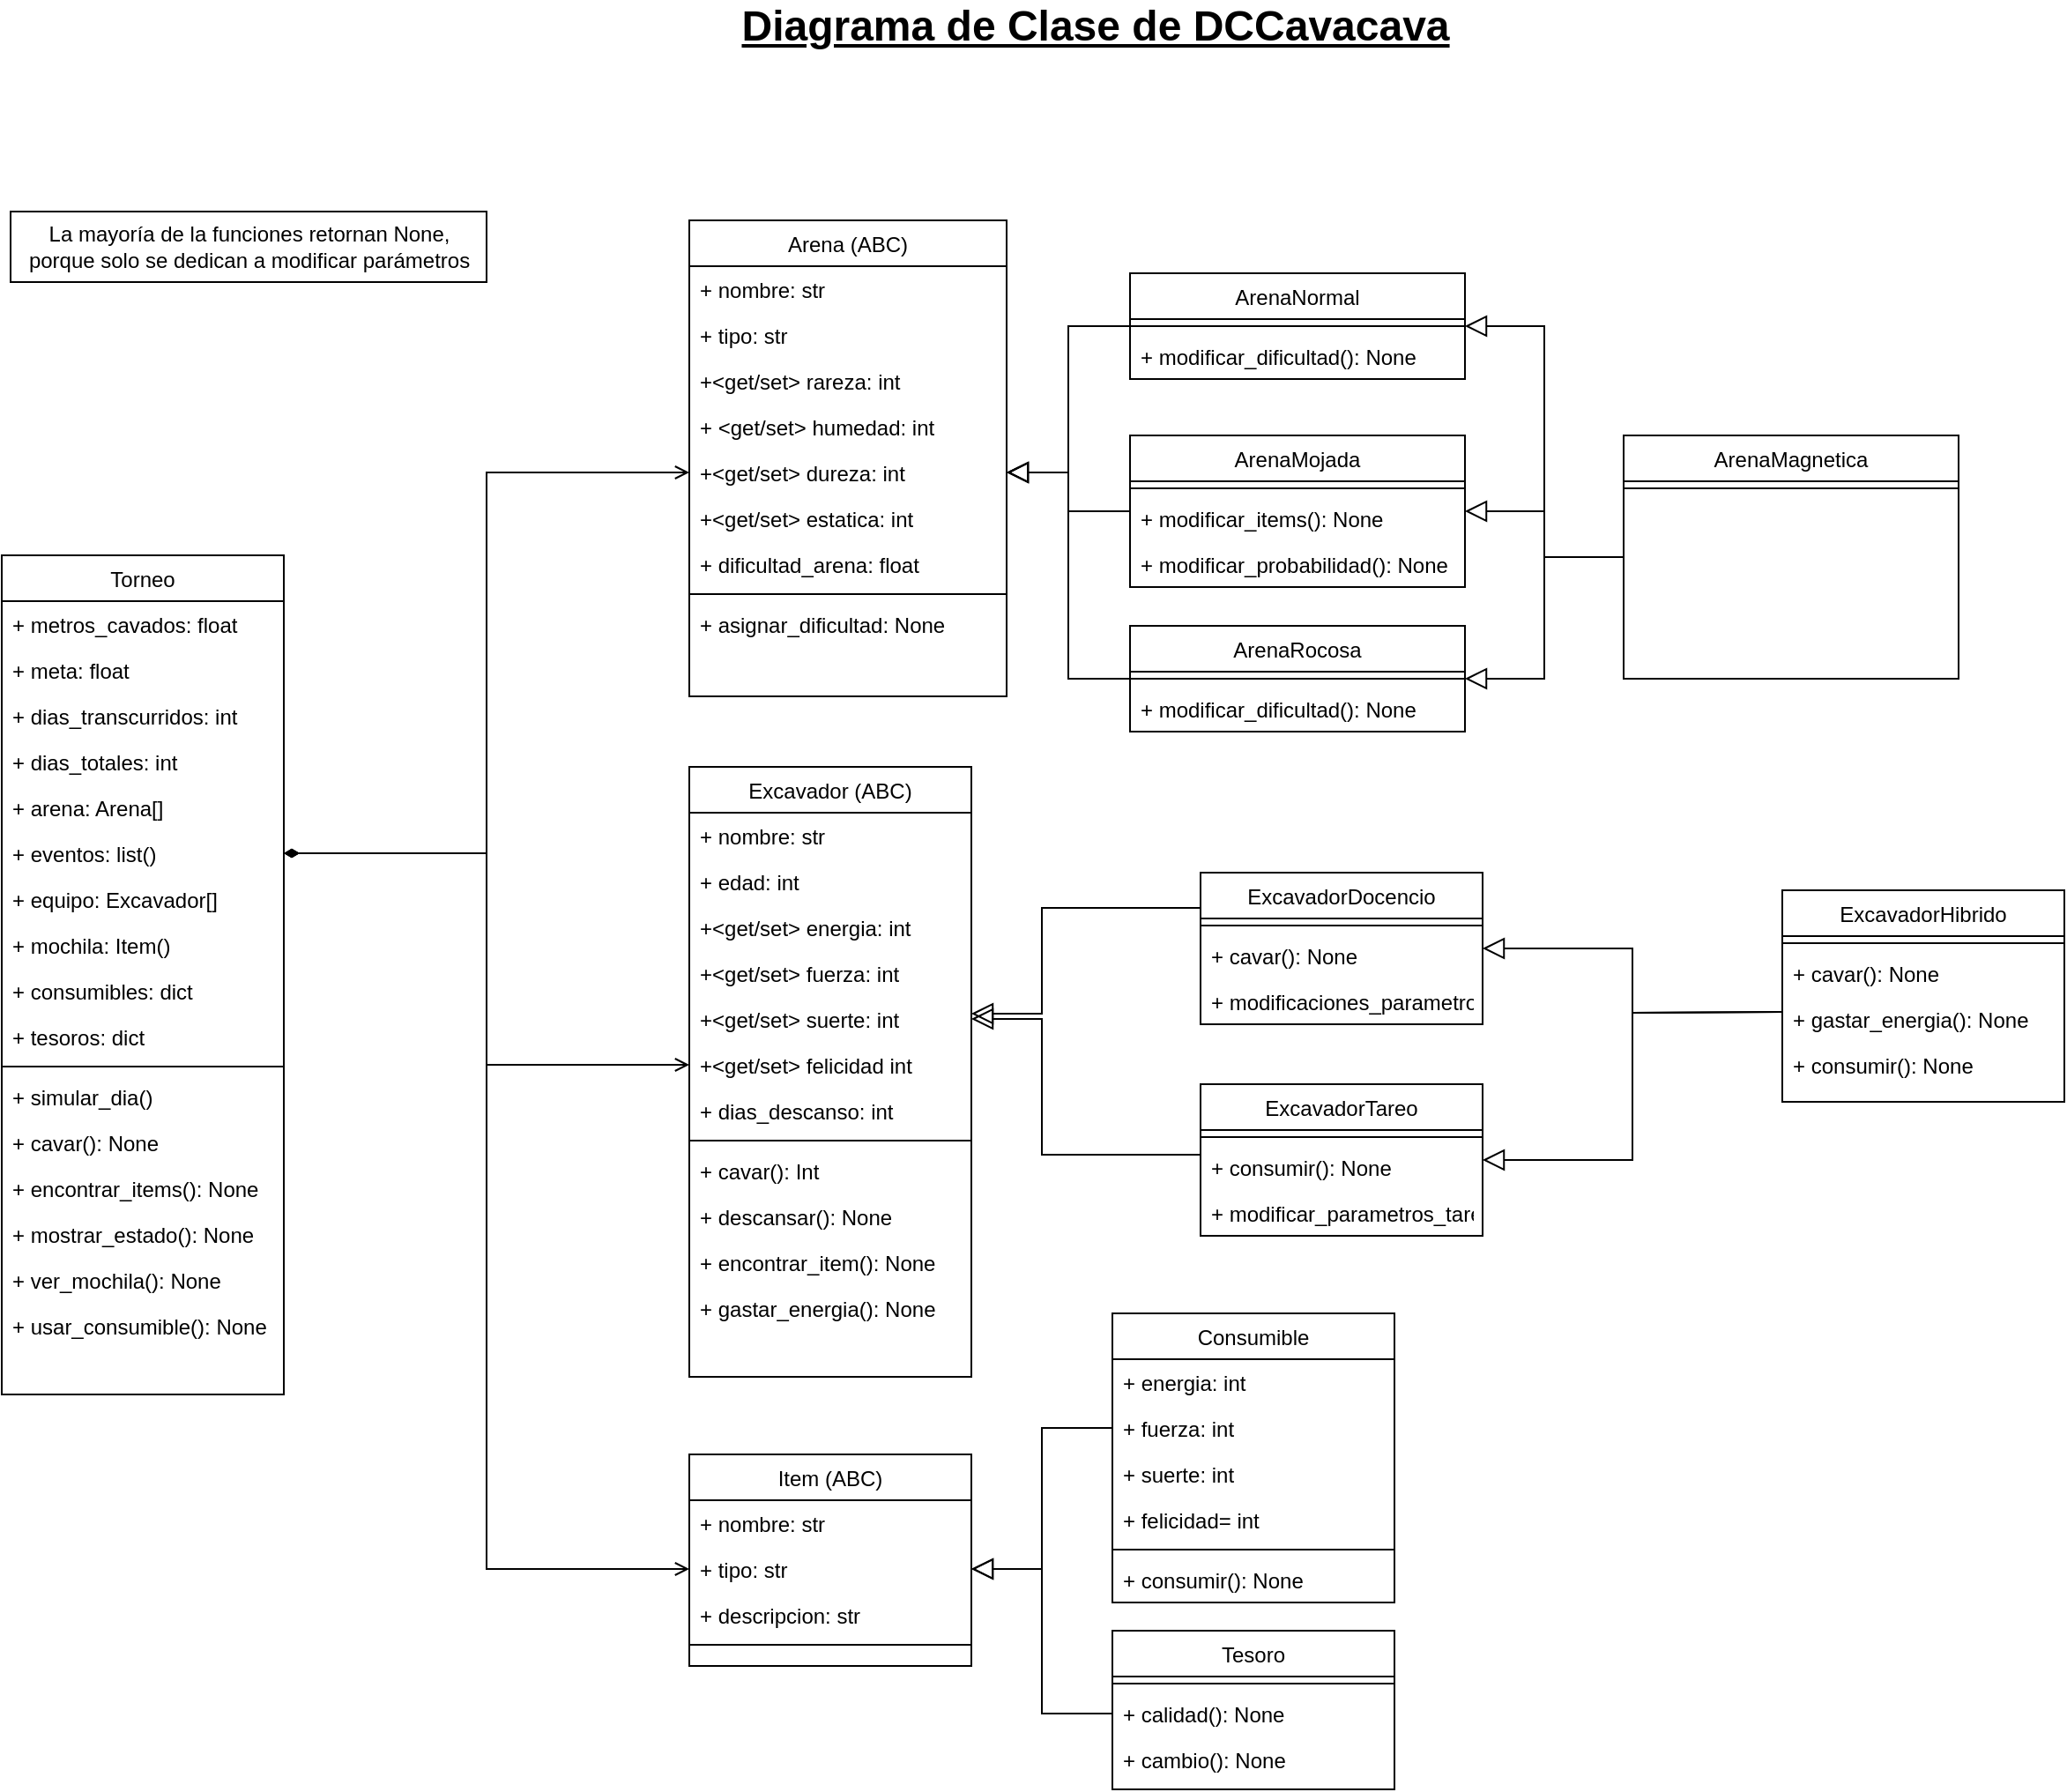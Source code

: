 <mxfile version="21.1.8" type="github">
  <diagram id="C5RBs43oDa-KdzZeNtuy" name="Page-1">
    <mxGraphModel dx="1741" dy="765" grid="1" gridSize="10" guides="1" tooltips="1" connect="1" arrows="1" fold="1" page="1" pageScale="1" pageWidth="827" pageHeight="1169" math="0" shadow="0">
      <root>
        <mxCell id="WIyWlLk6GJQsqaUBKTNV-0" />
        <mxCell id="WIyWlLk6GJQsqaUBKTNV-1" parent="WIyWlLk6GJQsqaUBKTNV-0" />
        <mxCell id="sDe--SAebliSOF6wRSju-8" value="Torneo" style="swimlane;fontStyle=0;align=center;verticalAlign=top;childLayout=stackLayout;horizontal=1;startSize=26;horizontalStack=0;resizeParent=1;resizeLast=0;collapsible=1;marginBottom=0;rounded=0;shadow=0;strokeWidth=1;" parent="WIyWlLk6GJQsqaUBKTNV-1" vertex="1">
          <mxGeometry x="530" y="440" width="160" height="476" as="geometry">
            <mxRectangle x="550" y="140" width="160" height="26" as="alternateBounds" />
          </mxGeometry>
        </mxCell>
        <mxCell id="sDe--SAebliSOF6wRSju-9" value="+ metros_cavados: float" style="text;align=left;verticalAlign=top;spacingLeft=4;spacingRight=4;overflow=hidden;rotatable=0;points=[[0,0.5],[1,0.5]];portConstraint=eastwest;" parent="sDe--SAebliSOF6wRSju-8" vertex="1">
          <mxGeometry y="26" width="160" height="26" as="geometry" />
        </mxCell>
        <mxCell id="sDe--SAebliSOF6wRSju-10" value="+ meta: float" style="text;align=left;verticalAlign=top;spacingLeft=4;spacingRight=4;overflow=hidden;rotatable=0;points=[[0,0.5],[1,0.5]];portConstraint=eastwest;rounded=0;shadow=0;html=0;" parent="sDe--SAebliSOF6wRSju-8" vertex="1">
          <mxGeometry y="52" width="160" height="26" as="geometry" />
        </mxCell>
        <mxCell id="sDe--SAebliSOF6wRSju-11" value="+ dias_transcurridos: int" style="text;align=left;verticalAlign=top;spacingLeft=4;spacingRight=4;overflow=hidden;rotatable=0;points=[[0,0.5],[1,0.5]];portConstraint=eastwest;rounded=0;shadow=0;html=0;" parent="sDe--SAebliSOF6wRSju-8" vertex="1">
          <mxGeometry y="78" width="160" height="26" as="geometry" />
        </mxCell>
        <mxCell id="sDe--SAebliSOF6wRSju-12" value="+ dias_totales: int" style="text;align=left;verticalAlign=top;spacingLeft=4;spacingRight=4;overflow=hidden;rotatable=0;points=[[0,0.5],[1,0.5]];portConstraint=eastwest;rounded=0;shadow=0;html=0;" parent="sDe--SAebliSOF6wRSju-8" vertex="1">
          <mxGeometry y="104" width="160" height="26" as="geometry" />
        </mxCell>
        <mxCell id="sDe--SAebliSOF6wRSju-50" value="+ arena: Arena[]" style="text;align=left;verticalAlign=top;spacingLeft=4;spacingRight=4;overflow=hidden;rotatable=0;points=[[0,0.5],[1,0.5]];portConstraint=eastwest;rounded=0;shadow=0;html=0;" parent="sDe--SAebliSOF6wRSju-8" vertex="1">
          <mxGeometry y="130" width="160" height="26" as="geometry" />
        </mxCell>
        <mxCell id="sDe--SAebliSOF6wRSju-51" value="+ eventos: list()" style="text;align=left;verticalAlign=top;spacingLeft=4;spacingRight=4;overflow=hidden;rotatable=0;points=[[0,0.5],[1,0.5]];portConstraint=eastwest;rounded=0;shadow=0;html=0;" parent="sDe--SAebliSOF6wRSju-8" vertex="1">
          <mxGeometry y="156" width="160" height="26" as="geometry" />
        </mxCell>
        <mxCell id="sDe--SAebliSOF6wRSju-52" value="+ equipo: Excavador[]" style="text;align=left;verticalAlign=top;spacingLeft=4;spacingRight=4;overflow=hidden;rotatable=0;points=[[0,0.5],[1,0.5]];portConstraint=eastwest;rounded=0;shadow=0;html=0;" parent="sDe--SAebliSOF6wRSju-8" vertex="1">
          <mxGeometry y="182" width="160" height="26" as="geometry" />
        </mxCell>
        <mxCell id="sDe--SAebliSOF6wRSju-13" value="+ mochila: Item()" style="text;align=left;verticalAlign=top;spacingLeft=4;spacingRight=4;overflow=hidden;rotatable=0;points=[[0,0.5],[1,0.5]];portConstraint=eastwest;rounded=0;shadow=0;html=0;" parent="sDe--SAebliSOF6wRSju-8" vertex="1">
          <mxGeometry y="208" width="160" height="26" as="geometry" />
        </mxCell>
        <mxCell id="5g2m6tJ_XAzK6HFue45A-0" value="+ consumibles: dict" style="text;align=left;verticalAlign=top;spacingLeft=4;spacingRight=4;overflow=hidden;rotatable=0;points=[[0,0.5],[1,0.5]];portConstraint=eastwest;rounded=0;shadow=0;html=0;" vertex="1" parent="sDe--SAebliSOF6wRSju-8">
          <mxGeometry y="234" width="160" height="26" as="geometry" />
        </mxCell>
        <mxCell id="5g2m6tJ_XAzK6HFue45A-1" value="+ tesoros: dict" style="text;align=left;verticalAlign=top;spacingLeft=4;spacingRight=4;overflow=hidden;rotatable=0;points=[[0,0.5],[1,0.5]];portConstraint=eastwest;rounded=0;shadow=0;html=0;" vertex="1" parent="sDe--SAebliSOF6wRSju-8">
          <mxGeometry y="260" width="160" height="26" as="geometry" />
        </mxCell>
        <mxCell id="sDe--SAebliSOF6wRSju-14" value="" style="line;html=1;strokeWidth=1;align=left;verticalAlign=middle;spacingTop=-1;spacingLeft=3;spacingRight=3;rotatable=0;labelPosition=right;points=[];portConstraint=eastwest;" parent="sDe--SAebliSOF6wRSju-8" vertex="1">
          <mxGeometry y="286" width="160" height="8" as="geometry" />
        </mxCell>
        <mxCell id="sDe--SAebliSOF6wRSju-15" value="+ simular_dia()" style="text;align=left;verticalAlign=top;spacingLeft=4;spacingRight=4;overflow=hidden;rotatable=0;points=[[0,0.5],[1,0.5]];portConstraint=eastwest;" parent="sDe--SAebliSOF6wRSju-8" vertex="1">
          <mxGeometry y="294" width="160" height="26" as="geometry" />
        </mxCell>
        <mxCell id="5g2m6tJ_XAzK6HFue45A-2" value="+ cavar(): None" style="text;align=left;verticalAlign=top;spacingLeft=4;spacingRight=4;overflow=hidden;rotatable=0;points=[[0,0.5],[1,0.5]];portConstraint=eastwest;rounded=0;shadow=0;html=0;" vertex="1" parent="sDe--SAebliSOF6wRSju-8">
          <mxGeometry y="320" width="160" height="26" as="geometry" />
        </mxCell>
        <mxCell id="sDe--SAebliSOF6wRSju-16" value="+ encontrar_items(): None" style="text;align=left;verticalAlign=top;spacingLeft=4;spacingRight=4;overflow=hidden;rotatable=0;points=[[0,0.5],[1,0.5]];portConstraint=eastwest;" parent="sDe--SAebliSOF6wRSju-8" vertex="1">
          <mxGeometry y="346" width="160" height="26" as="geometry" />
        </mxCell>
        <mxCell id="sDe--SAebliSOF6wRSju-53" value="+ mostrar_estado(): None" style="text;align=left;verticalAlign=top;spacingLeft=4;spacingRight=4;overflow=hidden;rotatable=0;points=[[0,0.5],[1,0.5]];portConstraint=eastwest;" parent="sDe--SAebliSOF6wRSju-8" vertex="1">
          <mxGeometry y="372" width="160" height="26" as="geometry" />
        </mxCell>
        <mxCell id="sDe--SAebliSOF6wRSju-56" value="+ ver_mochila(): None" style="text;align=left;verticalAlign=top;spacingLeft=4;spacingRight=4;overflow=hidden;rotatable=0;points=[[0,0.5],[1,0.5]];portConstraint=eastwest;" parent="sDe--SAebliSOF6wRSju-8" vertex="1">
          <mxGeometry y="398" width="160" height="26" as="geometry" />
        </mxCell>
        <mxCell id="sDe--SAebliSOF6wRSju-58" value="+ usar_consumible(): None" style="text;align=left;verticalAlign=top;spacingLeft=4;spacingRight=4;overflow=hidden;rotatable=0;points=[[0,0.5],[1,0.5]];portConstraint=eastwest;" parent="sDe--SAebliSOF6wRSju-8" vertex="1">
          <mxGeometry y="424" width="160" height="26" as="geometry" />
        </mxCell>
        <mxCell id="sDe--SAebliSOF6wRSju-18" value="Arena (ABC)" style="swimlane;fontStyle=0;align=center;verticalAlign=top;childLayout=stackLayout;horizontal=1;startSize=26;horizontalStack=0;resizeParent=1;resizeLast=0;collapsible=1;marginBottom=0;rounded=0;shadow=0;strokeWidth=1;" parent="WIyWlLk6GJQsqaUBKTNV-1" vertex="1">
          <mxGeometry x="920" y="250" width="180" height="270" as="geometry">
            <mxRectangle x="550" y="140" width="160" height="26" as="alternateBounds" />
          </mxGeometry>
        </mxCell>
        <mxCell id="sDe--SAebliSOF6wRSju-19" value="+ nombre: str" style="text;align=left;verticalAlign=top;spacingLeft=4;spacingRight=4;overflow=hidden;rotatable=0;points=[[0,0.5],[1,0.5]];portConstraint=eastwest;" parent="sDe--SAebliSOF6wRSju-18" vertex="1">
          <mxGeometry y="26" width="180" height="26" as="geometry" />
        </mxCell>
        <mxCell id="sDe--SAebliSOF6wRSju-20" value="+ tipo: str" style="text;align=left;verticalAlign=top;spacingLeft=4;spacingRight=4;overflow=hidden;rotatable=0;points=[[0,0.5],[1,0.5]];portConstraint=eastwest;rounded=0;shadow=0;html=0;" parent="sDe--SAebliSOF6wRSju-18" vertex="1">
          <mxGeometry y="52" width="180" height="26" as="geometry" />
        </mxCell>
        <mxCell id="sDe--SAebliSOF6wRSju-21" value="+&lt;get/set&gt; rareza: int" style="text;align=left;verticalAlign=top;spacingLeft=4;spacingRight=4;overflow=hidden;rotatable=0;points=[[0,0.5],[1,0.5]];portConstraint=eastwest;rounded=0;shadow=0;html=0;" parent="sDe--SAebliSOF6wRSju-18" vertex="1">
          <mxGeometry y="78" width="180" height="26" as="geometry" />
        </mxCell>
        <mxCell id="sDe--SAebliSOF6wRSju-22" value="+ &lt;get/set&gt; humedad: int    " style="text;align=left;verticalAlign=top;spacingLeft=4;spacingRight=4;overflow=hidden;rotatable=0;points=[[0,0.5],[1,0.5]];portConstraint=eastwest;rounded=0;shadow=0;html=0;" parent="sDe--SAebliSOF6wRSju-18" vertex="1">
          <mxGeometry y="104" width="180" height="26" as="geometry" />
        </mxCell>
        <mxCell id="sDe--SAebliSOF6wRSju-59" value="+&lt;get/set&gt; dureza: int" style="text;align=left;verticalAlign=top;spacingLeft=4;spacingRight=4;overflow=hidden;rotatable=0;points=[[0,0.5],[1,0.5]];portConstraint=eastwest;rounded=0;shadow=0;html=0;" parent="sDe--SAebliSOF6wRSju-18" vertex="1">
          <mxGeometry y="130" width="180" height="26" as="geometry" />
        </mxCell>
        <mxCell id="sDe--SAebliSOF6wRSju-63" value="+&lt;get/set&gt; estatica: int" style="text;align=left;verticalAlign=top;spacingLeft=4;spacingRight=4;overflow=hidden;rotatable=0;points=[[0,0.5],[1,0.5]];portConstraint=eastwest;rounded=0;shadow=0;html=0;" parent="sDe--SAebliSOF6wRSju-18" vertex="1">
          <mxGeometry y="156" width="180" height="26" as="geometry" />
        </mxCell>
        <mxCell id="sDe--SAebliSOF6wRSju-62" value="+ dificultad_arena: float" style="text;align=left;verticalAlign=top;spacingLeft=4;spacingRight=4;overflow=hidden;rotatable=0;points=[[0,0.5],[1,0.5]];portConstraint=eastwest;rounded=0;shadow=0;html=0;" parent="sDe--SAebliSOF6wRSju-18" vertex="1">
          <mxGeometry y="182" width="180" height="26" as="geometry" />
        </mxCell>
        <mxCell id="sDe--SAebliSOF6wRSju-24" value="" style="line;html=1;strokeWidth=1;align=left;verticalAlign=middle;spacingTop=-1;spacingLeft=3;spacingRight=3;rotatable=0;labelPosition=right;points=[];portConstraint=eastwest;" parent="sDe--SAebliSOF6wRSju-18" vertex="1">
          <mxGeometry y="208" width="180" height="8" as="geometry" />
        </mxCell>
        <mxCell id="5g2m6tJ_XAzK6HFue45A-3" value="+ asignar_dificultad: None" style="text;align=left;verticalAlign=top;spacingLeft=4;spacingRight=4;overflow=hidden;rotatable=0;points=[[0,0.5],[1,0.5]];portConstraint=eastwest;rounded=0;shadow=0;html=0;" vertex="1" parent="sDe--SAebliSOF6wRSju-18">
          <mxGeometry y="216" width="180" height="26" as="geometry" />
        </mxCell>
        <mxCell id="sDe--SAebliSOF6wRSju-38" value="Item (ABC)" style="swimlane;fontStyle=0;align=center;verticalAlign=top;childLayout=stackLayout;horizontal=1;startSize=26;horizontalStack=0;resizeParent=1;resizeLast=0;collapsible=1;marginBottom=0;rounded=0;shadow=0;strokeWidth=1;" parent="WIyWlLk6GJQsqaUBKTNV-1" vertex="1">
          <mxGeometry x="920" y="950" width="160" height="120" as="geometry">
            <mxRectangle x="550" y="140" width="160" height="26" as="alternateBounds" />
          </mxGeometry>
        </mxCell>
        <mxCell id="sDe--SAebliSOF6wRSju-39" value="+ nombre: str" style="text;align=left;verticalAlign=top;spacingLeft=4;spacingRight=4;overflow=hidden;rotatable=0;points=[[0,0.5],[1,0.5]];portConstraint=eastwest;" parent="sDe--SAebliSOF6wRSju-38" vertex="1">
          <mxGeometry y="26" width="160" height="26" as="geometry" />
        </mxCell>
        <mxCell id="sDe--SAebliSOF6wRSju-40" value="+ tipo: str" style="text;align=left;verticalAlign=top;spacingLeft=4;spacingRight=4;overflow=hidden;rotatable=0;points=[[0,0.5],[1,0.5]];portConstraint=eastwest;rounded=0;shadow=0;html=0;" parent="sDe--SAebliSOF6wRSju-38" vertex="1">
          <mxGeometry y="52" width="160" height="26" as="geometry" />
        </mxCell>
        <mxCell id="sDe--SAebliSOF6wRSju-41" value="+ descripcion: str" style="text;align=left;verticalAlign=top;spacingLeft=4;spacingRight=4;overflow=hidden;rotatable=0;points=[[0,0.5],[1,0.5]];portConstraint=eastwest;rounded=0;shadow=0;html=0;" parent="sDe--SAebliSOF6wRSju-38" vertex="1">
          <mxGeometry y="78" width="160" height="26" as="geometry" />
        </mxCell>
        <mxCell id="sDe--SAebliSOF6wRSju-44" value="" style="line;html=1;strokeWidth=1;align=left;verticalAlign=middle;spacingTop=-1;spacingLeft=3;spacingRight=3;rotatable=0;labelPosition=right;points=[];portConstraint=eastwest;" parent="sDe--SAebliSOF6wRSju-38" vertex="1">
          <mxGeometry y="104" width="160" height="8" as="geometry" />
        </mxCell>
        <mxCell id="sDe--SAebliSOF6wRSju-273" style="edgeStyle=orthogonalEdgeStyle;rounded=0;orthogonalLoop=1;jettySize=auto;html=1;exitX=0;exitY=0.5;exitDx=0;exitDy=0;startArrow=none;startFill=0;endArrow=block;endFill=0;endSize=10;entryX=1;entryY=0.5;entryDx=0;entryDy=0;" parent="WIyWlLk6GJQsqaUBKTNV-1" source="sDe--SAebliSOF6wRSju-119" target="sDe--SAebliSOF6wRSju-59" edge="1">
          <mxGeometry relative="1" as="geometry">
            <mxPoint x="1110" y="240" as="targetPoint" />
          </mxGeometry>
        </mxCell>
        <mxCell id="sDe--SAebliSOF6wRSju-119" value="ArenaNormal" style="swimlane;fontStyle=0;align=center;verticalAlign=top;childLayout=stackLayout;horizontal=1;startSize=26;horizontalStack=0;resizeParent=1;resizeLast=0;collapsible=1;marginBottom=0;rounded=0;shadow=0;strokeWidth=1;" parent="WIyWlLk6GJQsqaUBKTNV-1" vertex="1">
          <mxGeometry x="1170" y="280" width="190" height="60" as="geometry">
            <mxRectangle x="550" y="140" width="160" height="26" as="alternateBounds" />
          </mxGeometry>
        </mxCell>
        <mxCell id="sDe--SAebliSOF6wRSju-130" value="" style="line;html=1;strokeWidth=1;align=left;verticalAlign=middle;spacingTop=-1;spacingLeft=3;spacingRight=3;rotatable=0;labelPosition=right;points=[];portConstraint=eastwest;" parent="sDe--SAebliSOF6wRSju-119" vertex="1">
          <mxGeometry y="26" width="190" height="8" as="geometry" />
        </mxCell>
        <mxCell id="sDe--SAebliSOF6wRSju-279" value="+ modificar_dificultad(): None" style="text;align=left;verticalAlign=top;spacingLeft=4;spacingRight=4;overflow=hidden;rotatable=0;points=[[0,0.5],[1,0.5]];portConstraint=eastwest;" parent="sDe--SAebliSOF6wRSju-119" vertex="1">
          <mxGeometry y="34" width="190" height="26" as="geometry" />
        </mxCell>
        <mxCell id="sDe--SAebliSOF6wRSju-272" style="edgeStyle=orthogonalEdgeStyle;rounded=0;orthogonalLoop=1;jettySize=auto;html=1;exitX=0;exitY=0.5;exitDx=0;exitDy=0;startArrow=none;startFill=0;endArrow=block;endFill=0;endSize=10;entryX=1;entryY=0.5;entryDx=0;entryDy=0;" parent="WIyWlLk6GJQsqaUBKTNV-1" source="sDe--SAebliSOF6wRSju-105" target="sDe--SAebliSOF6wRSju-59" edge="1">
          <mxGeometry relative="1" as="geometry">
            <mxPoint x="1110" y="401" as="targetPoint" />
          </mxGeometry>
        </mxCell>
        <mxCell id="sDe--SAebliSOF6wRSju-105" value="ArenaMojada" style="swimlane;fontStyle=0;align=center;verticalAlign=top;childLayout=stackLayout;horizontal=1;startSize=26;horizontalStack=0;resizeParent=1;resizeLast=0;collapsible=1;marginBottom=0;rounded=0;shadow=0;strokeWidth=1;" parent="WIyWlLk6GJQsqaUBKTNV-1" vertex="1">
          <mxGeometry x="1170" y="372" width="190" height="86" as="geometry">
            <mxRectangle x="550" y="140" width="160" height="26" as="alternateBounds" />
          </mxGeometry>
        </mxCell>
        <mxCell id="sDe--SAebliSOF6wRSju-116" value="" style="line;html=1;strokeWidth=1;align=left;verticalAlign=middle;spacingTop=-1;spacingLeft=3;spacingRight=3;rotatable=0;labelPosition=right;points=[];portConstraint=eastwest;" parent="sDe--SAebliSOF6wRSju-105" vertex="1">
          <mxGeometry y="26" width="190" height="8" as="geometry" />
        </mxCell>
        <mxCell id="sDe--SAebliSOF6wRSju-281" value="+ modificar_items(): None" style="text;align=left;verticalAlign=top;spacingLeft=4;spacingRight=4;overflow=hidden;rotatable=0;points=[[0,0.5],[1,0.5]];portConstraint=eastwest;" parent="sDe--SAebliSOF6wRSju-105" vertex="1">
          <mxGeometry y="34" width="190" height="26" as="geometry" />
        </mxCell>
        <mxCell id="sDe--SAebliSOF6wRSju-280" value="+ modificar_probabilidad(): None" style="text;align=left;verticalAlign=top;spacingLeft=4;spacingRight=4;overflow=hidden;rotatable=0;points=[[0,0.5],[1,0.5]];portConstraint=eastwest;" parent="sDe--SAebliSOF6wRSju-105" vertex="1">
          <mxGeometry y="60" width="190" height="26" as="geometry" />
        </mxCell>
        <mxCell id="sDe--SAebliSOF6wRSju-148" value="Excavador (ABC)" style="swimlane;fontStyle=0;align=center;verticalAlign=top;childLayout=stackLayout;horizontal=1;startSize=26;horizontalStack=0;resizeParent=1;resizeLast=0;collapsible=1;marginBottom=0;rounded=0;shadow=0;strokeWidth=1;" parent="WIyWlLk6GJQsqaUBKTNV-1" vertex="1">
          <mxGeometry x="920" y="560" width="160" height="346" as="geometry">
            <mxRectangle x="550" y="140" width="160" height="26" as="alternateBounds" />
          </mxGeometry>
        </mxCell>
        <mxCell id="sDe--SAebliSOF6wRSju-149" value="+ nombre: str" style="text;align=left;verticalAlign=top;spacingLeft=4;spacingRight=4;overflow=hidden;rotatable=0;points=[[0,0.5],[1,0.5]];portConstraint=eastwest;" parent="sDe--SAebliSOF6wRSju-148" vertex="1">
          <mxGeometry y="26" width="160" height="26" as="geometry" />
        </mxCell>
        <mxCell id="sDe--SAebliSOF6wRSju-150" value="+ edad: int" style="text;align=left;verticalAlign=top;spacingLeft=4;spacingRight=4;overflow=hidden;rotatable=0;points=[[0,0.5],[1,0.5]];portConstraint=eastwest;rounded=0;shadow=0;html=0;" parent="sDe--SAebliSOF6wRSju-148" vertex="1">
          <mxGeometry y="52" width="160" height="26" as="geometry" />
        </mxCell>
        <mxCell id="sDe--SAebliSOF6wRSju-151" value="+&lt;get/set&gt; energia: int" style="text;align=left;verticalAlign=top;spacingLeft=4;spacingRight=4;overflow=hidden;rotatable=0;points=[[0,0.5],[1,0.5]];portConstraint=eastwest;rounded=0;shadow=0;html=0;" parent="sDe--SAebliSOF6wRSju-148" vertex="1">
          <mxGeometry y="78" width="160" height="26" as="geometry" />
        </mxCell>
        <mxCell id="sDe--SAebliSOF6wRSju-152" value="+&lt;get/set&gt; fuerza: int" style="text;align=left;verticalAlign=top;spacingLeft=4;spacingRight=4;overflow=hidden;rotatable=0;points=[[0,0.5],[1,0.5]];portConstraint=eastwest;rounded=0;shadow=0;html=0;" parent="sDe--SAebliSOF6wRSju-148" vertex="1">
          <mxGeometry y="104" width="160" height="26" as="geometry" />
        </mxCell>
        <mxCell id="sDe--SAebliSOF6wRSju-153" value="+&lt;get/set&gt; suerte: int" style="text;align=left;verticalAlign=top;spacingLeft=4;spacingRight=4;overflow=hidden;rotatable=0;points=[[0,0.5],[1,0.5]];portConstraint=eastwest;rounded=0;shadow=0;html=0;" parent="sDe--SAebliSOF6wRSju-148" vertex="1">
          <mxGeometry y="130" width="160" height="26" as="geometry" />
        </mxCell>
        <mxCell id="sDe--SAebliSOF6wRSju-157" value="+&lt;get/set&gt; felicidad int" style="text;align=left;verticalAlign=top;spacingLeft=4;spacingRight=4;overflow=hidden;rotatable=0;points=[[0,0.5],[1,0.5]];portConstraint=eastwest;rounded=0;shadow=0;html=0;" parent="sDe--SAebliSOF6wRSju-148" vertex="1">
          <mxGeometry y="156" width="160" height="26" as="geometry" />
        </mxCell>
        <mxCell id="5g2m6tJ_XAzK6HFue45A-4" value="+ dias_descanso: int" style="text;align=left;verticalAlign=top;spacingLeft=4;spacingRight=4;overflow=hidden;rotatable=0;points=[[0,0.5],[1,0.5]];portConstraint=eastwest;rounded=0;shadow=0;html=0;" vertex="1" parent="sDe--SAebliSOF6wRSju-148">
          <mxGeometry y="182" width="160" height="26" as="geometry" />
        </mxCell>
        <mxCell id="sDe--SAebliSOF6wRSju-154" value="" style="line;html=1;strokeWidth=1;align=left;verticalAlign=middle;spacingTop=-1;spacingLeft=3;spacingRight=3;rotatable=0;labelPosition=right;points=[];portConstraint=eastwest;" parent="sDe--SAebliSOF6wRSju-148" vertex="1">
          <mxGeometry y="208" width="160" height="8" as="geometry" />
        </mxCell>
        <mxCell id="sDe--SAebliSOF6wRSju-155" value="+ cavar(): Int" style="text;align=left;verticalAlign=top;spacingLeft=4;spacingRight=4;overflow=hidden;rotatable=0;points=[[0,0.5],[1,0.5]];portConstraint=eastwest;" parent="sDe--SAebliSOF6wRSju-148" vertex="1">
          <mxGeometry y="216" width="160" height="26" as="geometry" />
        </mxCell>
        <mxCell id="sDe--SAebliSOF6wRSju-158" value="+ descansar(): None" style="text;align=left;verticalAlign=top;spacingLeft=4;spacingRight=4;overflow=hidden;rotatable=0;points=[[0,0.5],[1,0.5]];portConstraint=eastwest;" parent="sDe--SAebliSOF6wRSju-148" vertex="1">
          <mxGeometry y="242" width="160" height="26" as="geometry" />
        </mxCell>
        <mxCell id="sDe--SAebliSOF6wRSju-161" value="+ encontrar_item(): None" style="text;align=left;verticalAlign=top;spacingLeft=4;spacingRight=4;overflow=hidden;rotatable=0;points=[[0,0.5],[1,0.5]];portConstraint=eastwest;" parent="sDe--SAebliSOF6wRSju-148" vertex="1">
          <mxGeometry y="268" width="160" height="26" as="geometry" />
        </mxCell>
        <mxCell id="sDe--SAebliSOF6wRSju-160" value="+ gastar_energia(): None" style="text;align=left;verticalAlign=top;spacingLeft=4;spacingRight=4;overflow=hidden;rotatable=0;points=[[0,0.5],[1,0.5]];portConstraint=eastwest;" parent="sDe--SAebliSOF6wRSju-148" vertex="1">
          <mxGeometry y="294" width="160" height="26" as="geometry" />
        </mxCell>
        <mxCell id="sDe--SAebliSOF6wRSju-263" style="edgeStyle=orthogonalEdgeStyle;rounded=0;orthogonalLoop=1;jettySize=auto;html=1;exitX=0;exitY=0.5;exitDx=0;exitDy=0;startArrow=none;startFill=0;endArrow=block;endFill=0;endSize=10;" parent="WIyWlLk6GJQsqaUBKTNV-1" source="sDe--SAebliSOF6wRSju-163" edge="1">
          <mxGeometry relative="1" as="geometry">
            <mxPoint x="1080" y="700" as="targetPoint" />
            <Array as="points">
              <mxPoint x="1210" y="640" />
              <mxPoint x="1120" y="640" />
              <mxPoint x="1120" y="700" />
            </Array>
          </mxGeometry>
        </mxCell>
        <mxCell id="sDe--SAebliSOF6wRSju-163" value="ExcavadorDocencio" style="swimlane;fontStyle=0;align=center;verticalAlign=top;childLayout=stackLayout;horizontal=1;startSize=26;horizontalStack=0;resizeParent=1;resizeLast=0;collapsible=1;marginBottom=0;rounded=0;shadow=0;strokeWidth=1;" parent="WIyWlLk6GJQsqaUBKTNV-1" vertex="1">
          <mxGeometry x="1210" y="620" width="160" height="86" as="geometry">
            <mxRectangle x="550" y="140" width="160" height="26" as="alternateBounds" />
          </mxGeometry>
        </mxCell>
        <mxCell id="sDe--SAebliSOF6wRSju-170" value="" style="line;html=1;strokeWidth=1;align=left;verticalAlign=middle;spacingTop=-1;spacingLeft=3;spacingRight=3;rotatable=0;labelPosition=right;points=[];portConstraint=eastwest;" parent="sDe--SAebliSOF6wRSju-163" vertex="1">
          <mxGeometry y="26" width="160" height="8" as="geometry" />
        </mxCell>
        <mxCell id="sDe--SAebliSOF6wRSju-285" value="+ cavar(): None" style="text;align=left;verticalAlign=top;spacingLeft=4;spacingRight=4;overflow=hidden;rotatable=0;points=[[0,0.5],[1,0.5]];portConstraint=eastwest;" parent="sDe--SAebliSOF6wRSju-163" vertex="1">
          <mxGeometry y="34" width="160" height="26" as="geometry" />
        </mxCell>
        <mxCell id="sDe--SAebliSOF6wRSju-291" value="+ modificaciones_parametros_docencio: None" style="text;align=left;verticalAlign=top;spacingLeft=4;spacingRight=4;overflow=hidden;rotatable=0;points=[[0,0.5],[1,0.5]];portConstraint=eastwest;" parent="sDe--SAebliSOF6wRSju-163" vertex="1">
          <mxGeometry y="60" width="160" height="26" as="geometry" />
        </mxCell>
        <mxCell id="sDe--SAebliSOF6wRSju-269" style="edgeStyle=orthogonalEdgeStyle;rounded=0;orthogonalLoop=1;jettySize=auto;html=1;exitX=0;exitY=0.5;exitDx=0;exitDy=0;entryX=1;entryY=0.5;entryDx=0;entryDy=0;startArrow=none;startFill=0;endArrow=block;endFill=0;endSize=10;" parent="WIyWlLk6GJQsqaUBKTNV-1" source="sDe--SAebliSOF6wRSju-176" target="sDe--SAebliSOF6wRSju-153" edge="1">
          <mxGeometry relative="1" as="geometry">
            <Array as="points">
              <mxPoint x="1210" y="780" />
              <mxPoint x="1120" y="780" />
              <mxPoint x="1120" y="703" />
            </Array>
          </mxGeometry>
        </mxCell>
        <mxCell id="sDe--SAebliSOF6wRSju-176" value="ExcavadorTareo" style="swimlane;fontStyle=0;align=center;verticalAlign=top;childLayout=stackLayout;horizontal=1;startSize=26;horizontalStack=0;resizeParent=1;resizeLast=0;collapsible=1;marginBottom=0;rounded=0;shadow=0;strokeWidth=1;" parent="WIyWlLk6GJQsqaUBKTNV-1" vertex="1">
          <mxGeometry x="1210" y="740" width="160" height="86" as="geometry">
            <mxRectangle x="550" y="140" width="160" height="26" as="alternateBounds" />
          </mxGeometry>
        </mxCell>
        <mxCell id="sDe--SAebliSOF6wRSju-183" value="" style="line;html=1;strokeWidth=1;align=left;verticalAlign=middle;spacingTop=-1;spacingLeft=3;spacingRight=3;rotatable=0;labelPosition=right;points=[];portConstraint=eastwest;" parent="sDe--SAebliSOF6wRSju-176" vertex="1">
          <mxGeometry y="26" width="160" height="8" as="geometry" />
        </mxCell>
        <mxCell id="sDe--SAebliSOF6wRSju-293" value="+ consumir(): None" style="text;align=left;verticalAlign=top;spacingLeft=4;spacingRight=4;overflow=hidden;rotatable=0;points=[[0,0.5],[1,0.5]];portConstraint=eastwest;" parent="sDe--SAebliSOF6wRSju-176" vertex="1">
          <mxGeometry y="34" width="160" height="26" as="geometry" />
        </mxCell>
        <mxCell id="5g2m6tJ_XAzK6HFue45A-5" value="+ modificar_parametros_tareo: None" style="text;align=left;verticalAlign=top;spacingLeft=4;spacingRight=4;overflow=hidden;rotatable=0;points=[[0,0.5],[1,0.5]];portConstraint=eastwest;" vertex="1" parent="sDe--SAebliSOF6wRSju-176">
          <mxGeometry y="60" width="160" height="26" as="geometry" />
        </mxCell>
        <mxCell id="sDe--SAebliSOF6wRSju-189" value="ExcavadorHibrido" style="swimlane;fontStyle=0;align=center;verticalAlign=top;childLayout=stackLayout;horizontal=1;startSize=26;horizontalStack=0;resizeParent=1;resizeLast=0;collapsible=1;marginBottom=0;rounded=0;shadow=0;strokeWidth=1;" parent="WIyWlLk6GJQsqaUBKTNV-1" vertex="1">
          <mxGeometry x="1540" y="630" width="160" height="120" as="geometry">
            <mxRectangle x="550" y="140" width="160" height="26" as="alternateBounds" />
          </mxGeometry>
        </mxCell>
        <mxCell id="sDe--SAebliSOF6wRSju-196" value="" style="line;html=1;strokeWidth=1;align=left;verticalAlign=middle;spacingTop=-1;spacingLeft=3;spacingRight=3;rotatable=0;labelPosition=right;points=[];portConstraint=eastwest;" parent="sDe--SAebliSOF6wRSju-189" vertex="1">
          <mxGeometry y="26" width="160" height="8" as="geometry" />
        </mxCell>
        <mxCell id="sDe--SAebliSOF6wRSju-197" value="+ cavar(): None" style="text;align=left;verticalAlign=top;spacingLeft=4;spacingRight=4;overflow=hidden;rotatable=0;points=[[0,0.5],[1,0.5]];portConstraint=eastwest;" parent="sDe--SAebliSOF6wRSju-189" vertex="1">
          <mxGeometry y="34" width="160" height="26" as="geometry" />
        </mxCell>
        <mxCell id="sDe--SAebliSOF6wRSju-200" value="+ gastar_energia(): None" style="text;align=left;verticalAlign=top;spacingLeft=4;spacingRight=4;overflow=hidden;rotatable=0;points=[[0,0.5],[1,0.5]];portConstraint=eastwest;" parent="sDe--SAebliSOF6wRSju-189" vertex="1">
          <mxGeometry y="60" width="160" height="26" as="geometry" />
        </mxCell>
        <mxCell id="sDe--SAebliSOF6wRSju-201" value="+ consumir(): None" style="text;align=left;verticalAlign=top;spacingLeft=4;spacingRight=4;overflow=hidden;rotatable=0;points=[[0,0.5],[1,0.5]];portConstraint=eastwest;" parent="sDe--SAebliSOF6wRSju-189" vertex="1">
          <mxGeometry y="86" width="160" height="26" as="geometry" />
        </mxCell>
        <mxCell id="sDe--SAebliSOF6wRSju-215" value="Tesoro" style="swimlane;fontStyle=0;align=center;verticalAlign=top;childLayout=stackLayout;horizontal=1;startSize=26;horizontalStack=0;resizeParent=1;resizeLast=0;collapsible=1;marginBottom=0;rounded=0;shadow=0;strokeWidth=1;" parent="WIyWlLk6GJQsqaUBKTNV-1" vertex="1">
          <mxGeometry x="1160" y="1050" width="160" height="90" as="geometry">
            <mxRectangle x="550" y="140" width="160" height="26" as="alternateBounds" />
          </mxGeometry>
        </mxCell>
        <mxCell id="sDe--SAebliSOF6wRSju-219" value="" style="line;html=1;strokeWidth=1;align=left;verticalAlign=middle;spacingTop=-1;spacingLeft=3;spacingRight=3;rotatable=0;labelPosition=right;points=[];portConstraint=eastwest;" parent="sDe--SAebliSOF6wRSju-215" vertex="1">
          <mxGeometry y="26" width="160" height="8" as="geometry" />
        </mxCell>
        <mxCell id="sDe--SAebliSOF6wRSju-231" value="+ calidad(): None" style="text;align=left;verticalAlign=top;spacingLeft=4;spacingRight=4;overflow=hidden;rotatable=0;points=[[0,0.5],[1,0.5]];portConstraint=eastwest;rounded=0;shadow=0;html=0;" parent="sDe--SAebliSOF6wRSju-215" vertex="1">
          <mxGeometry y="34" width="160" height="26" as="geometry" />
        </mxCell>
        <mxCell id="sDe--SAebliSOF6wRSju-232" value="+ cambio(): None" style="text;align=left;verticalAlign=top;spacingLeft=4;spacingRight=4;overflow=hidden;rotatable=0;points=[[0,0.5],[1,0.5]];portConstraint=eastwest;rounded=0;shadow=0;html=0;" parent="sDe--SAebliSOF6wRSju-215" vertex="1">
          <mxGeometry y="60" width="160" height="26" as="geometry" />
        </mxCell>
        <mxCell id="sDe--SAebliSOF6wRSju-220" value="Consumible" style="swimlane;fontStyle=0;align=center;verticalAlign=top;childLayout=stackLayout;horizontal=1;startSize=26;horizontalStack=0;resizeParent=1;resizeLast=0;collapsible=1;marginBottom=0;rounded=0;shadow=0;strokeWidth=1;" parent="WIyWlLk6GJQsqaUBKTNV-1" vertex="1">
          <mxGeometry x="1160" y="870" width="160" height="164" as="geometry">
            <mxRectangle x="550" y="140" width="160" height="26" as="alternateBounds" />
          </mxGeometry>
        </mxCell>
        <mxCell id="sDe--SAebliSOF6wRSju-226" value="+ energia: int" style="text;align=left;verticalAlign=top;spacingLeft=4;spacingRight=4;overflow=hidden;rotatable=0;points=[[0,0.5],[1,0.5]];portConstraint=eastwest;rounded=0;shadow=0;html=0;" parent="sDe--SAebliSOF6wRSju-220" vertex="1">
          <mxGeometry y="26" width="160" height="26" as="geometry" />
        </mxCell>
        <mxCell id="sDe--SAebliSOF6wRSju-228" value="+ fuerza: int" style="text;align=left;verticalAlign=top;spacingLeft=4;spacingRight=4;overflow=hidden;rotatable=0;points=[[0,0.5],[1,0.5]];portConstraint=eastwest;rounded=0;shadow=0;html=0;" parent="sDe--SAebliSOF6wRSju-220" vertex="1">
          <mxGeometry y="52" width="160" height="26" as="geometry" />
        </mxCell>
        <mxCell id="sDe--SAebliSOF6wRSju-227" value="+ suerte: int" style="text;align=left;verticalAlign=top;spacingLeft=4;spacingRight=4;overflow=hidden;rotatable=0;points=[[0,0.5],[1,0.5]];portConstraint=eastwest;rounded=0;shadow=0;html=0;" parent="sDe--SAebliSOF6wRSju-220" vertex="1">
          <mxGeometry y="78" width="160" height="26" as="geometry" />
        </mxCell>
        <mxCell id="sDe--SAebliSOF6wRSju-223" value="+ felicidad= int" style="text;align=left;verticalAlign=top;spacingLeft=4;spacingRight=4;overflow=hidden;rotatable=0;points=[[0,0.5],[1,0.5]];portConstraint=eastwest;rounded=0;shadow=0;html=0;" parent="sDe--SAebliSOF6wRSju-220" vertex="1">
          <mxGeometry y="104" width="160" height="26" as="geometry" />
        </mxCell>
        <mxCell id="sDe--SAebliSOF6wRSju-224" value="" style="line;html=1;strokeWidth=1;align=left;verticalAlign=middle;spacingTop=-1;spacingLeft=3;spacingRight=3;rotatable=0;labelPosition=right;points=[];portConstraint=eastwest;" parent="sDe--SAebliSOF6wRSju-220" vertex="1">
          <mxGeometry y="130" width="160" height="8" as="geometry" />
        </mxCell>
        <mxCell id="5g2m6tJ_XAzK6HFue45A-6" value="+ consumir(): None" style="text;align=left;verticalAlign=top;spacingLeft=4;spacingRight=4;overflow=hidden;rotatable=0;points=[[0,0.5],[1,0.5]];portConstraint=eastwest;rounded=0;shadow=0;html=0;" vertex="1" parent="sDe--SAebliSOF6wRSju-220">
          <mxGeometry y="138" width="160" height="26" as="geometry" />
        </mxCell>
        <mxCell id="sDe--SAebliSOF6wRSju-248" style="edgeStyle=orthogonalEdgeStyle;rounded=0;orthogonalLoop=1;jettySize=auto;html=1;entryX=1;entryY=0.5;entryDx=0;entryDy=0;endArrow=diamondThin;endFill=1;startArrow=open;startFill=0;" parent="WIyWlLk6GJQsqaUBKTNV-1" source="sDe--SAebliSOF6wRSju-59" target="sDe--SAebliSOF6wRSju-51" edge="1">
          <mxGeometry relative="1" as="geometry" />
        </mxCell>
        <mxCell id="sDe--SAebliSOF6wRSju-249" style="edgeStyle=orthogonalEdgeStyle;rounded=0;orthogonalLoop=1;jettySize=auto;html=1;exitX=0;exitY=0.5;exitDx=0;exitDy=0;entryX=1;entryY=0.5;entryDx=0;entryDy=0;startArrow=open;startFill=0;endArrow=diamondThin;endFill=1;" parent="WIyWlLk6GJQsqaUBKTNV-1" source="sDe--SAebliSOF6wRSju-157" target="sDe--SAebliSOF6wRSju-51" edge="1">
          <mxGeometry relative="1" as="geometry" />
        </mxCell>
        <mxCell id="sDe--SAebliSOF6wRSju-250" style="edgeStyle=orthogonalEdgeStyle;rounded=0;orthogonalLoop=1;jettySize=auto;html=1;exitX=0;exitY=0.5;exitDx=0;exitDy=0;startArrow=open;startFill=0;endArrow=diamondThin;endFill=1;" parent="WIyWlLk6GJQsqaUBKTNV-1" source="sDe--SAebliSOF6wRSju-40" target="sDe--SAebliSOF6wRSju-51" edge="1">
          <mxGeometry relative="1" as="geometry" />
        </mxCell>
        <mxCell id="sDe--SAebliSOF6wRSju-274" style="edgeStyle=orthogonalEdgeStyle;rounded=0;orthogonalLoop=1;jettySize=auto;html=1;exitX=0;exitY=0.5;exitDx=0;exitDy=0;startArrow=none;startFill=0;endArrow=block;endFill=0;endSize=10;" parent="WIyWlLk6GJQsqaUBKTNV-1" source="sDe--SAebliSOF6wRSju-254" target="sDe--SAebliSOF6wRSju-59" edge="1">
          <mxGeometry relative="1" as="geometry" />
        </mxCell>
        <mxCell id="sDe--SAebliSOF6wRSju-254" value="ArenaRocosa" style="swimlane;fontStyle=0;align=center;verticalAlign=top;childLayout=stackLayout;horizontal=1;startSize=26;horizontalStack=0;resizeParent=1;resizeLast=0;collapsible=1;marginBottom=0;rounded=0;shadow=0;strokeWidth=1;" parent="WIyWlLk6GJQsqaUBKTNV-1" vertex="1">
          <mxGeometry x="1170" y="480" width="190" height="60" as="geometry">
            <mxRectangle x="550" y="140" width="160" height="26" as="alternateBounds" />
          </mxGeometry>
        </mxCell>
        <mxCell id="sDe--SAebliSOF6wRSju-255" value="" style="line;html=1;strokeWidth=1;align=left;verticalAlign=middle;spacingTop=-1;spacingLeft=3;spacingRight=3;rotatable=0;labelPosition=right;points=[];portConstraint=eastwest;" parent="sDe--SAebliSOF6wRSju-254" vertex="1">
          <mxGeometry y="26" width="190" height="8" as="geometry" />
        </mxCell>
        <mxCell id="sDe--SAebliSOF6wRSju-282" value="+ modificar_dificultad(): None" style="text;align=left;verticalAlign=top;spacingLeft=4;spacingRight=4;overflow=hidden;rotatable=0;points=[[0,0.5],[1,0.5]];portConstraint=eastwest;" parent="sDe--SAebliSOF6wRSju-254" vertex="1">
          <mxGeometry y="34" width="190" height="26" as="geometry" />
        </mxCell>
        <mxCell id="sDe--SAebliSOF6wRSju-276" style="edgeStyle=orthogonalEdgeStyle;rounded=0;orthogonalLoop=1;jettySize=auto;html=1;exitX=0;exitY=0.5;exitDx=0;exitDy=0;entryX=1;entryY=0.5;entryDx=0;entryDy=0;startArrow=none;startFill=0;endArrow=block;endFill=0;endSize=10;" parent="WIyWlLk6GJQsqaUBKTNV-1" source="sDe--SAebliSOF6wRSju-256" target="sDe--SAebliSOF6wRSju-119" edge="1">
          <mxGeometry relative="1" as="geometry" />
        </mxCell>
        <mxCell id="sDe--SAebliSOF6wRSju-277" style="edgeStyle=orthogonalEdgeStyle;rounded=0;orthogonalLoop=1;jettySize=auto;html=1;exitX=0;exitY=0.5;exitDx=0;exitDy=0;entryX=1;entryY=0.5;entryDx=0;entryDy=0;startArrow=none;startFill=0;endArrow=block;endFill=0;endSize=10;" parent="WIyWlLk6GJQsqaUBKTNV-1" source="sDe--SAebliSOF6wRSju-256" target="sDe--SAebliSOF6wRSju-105" edge="1">
          <mxGeometry relative="1" as="geometry" />
        </mxCell>
        <mxCell id="sDe--SAebliSOF6wRSju-278" style="edgeStyle=orthogonalEdgeStyle;rounded=0;orthogonalLoop=1;jettySize=auto;html=1;exitX=0;exitY=0.5;exitDx=0;exitDy=0;entryX=1;entryY=0.5;entryDx=0;entryDy=0;startArrow=none;startFill=0;endArrow=block;endFill=0;endSize=10;" parent="WIyWlLk6GJQsqaUBKTNV-1" source="sDe--SAebliSOF6wRSju-256" target="sDe--SAebliSOF6wRSju-254" edge="1">
          <mxGeometry relative="1" as="geometry" />
        </mxCell>
        <mxCell id="sDe--SAebliSOF6wRSju-256" value="ArenaMagnetica" style="swimlane;fontStyle=0;align=center;verticalAlign=top;childLayout=stackLayout;horizontal=1;startSize=26;horizontalStack=0;resizeParent=1;resizeLast=0;collapsible=1;marginBottom=0;rounded=0;shadow=0;strokeWidth=1;" parent="WIyWlLk6GJQsqaUBKTNV-1" vertex="1">
          <mxGeometry x="1450" y="372" width="190" height="138" as="geometry">
            <mxRectangle x="550" y="140" width="160" height="26" as="alternateBounds" />
          </mxGeometry>
        </mxCell>
        <mxCell id="sDe--SAebliSOF6wRSju-257" value="" style="line;html=1;strokeWidth=1;align=left;verticalAlign=middle;spacingTop=-1;spacingLeft=3;spacingRight=3;rotatable=0;labelPosition=right;points=[];portConstraint=eastwest;" parent="sDe--SAebliSOF6wRSju-256" vertex="1">
          <mxGeometry y="26" width="190" height="8" as="geometry" />
        </mxCell>
        <mxCell id="sDe--SAebliSOF6wRSju-264" style="edgeStyle=orthogonalEdgeStyle;rounded=0;orthogonalLoop=1;jettySize=auto;html=1;exitX=0;exitY=0.5;exitDx=0;exitDy=0;entryX=1;entryY=0.5;entryDx=0;entryDy=0;startArrow=none;startFill=0;endArrow=block;endFill=0;endSize=10;" parent="WIyWlLk6GJQsqaUBKTNV-1" target="sDe--SAebliSOF6wRSju-163" edge="1">
          <mxGeometry relative="1" as="geometry">
            <mxPoint x="1540" y="699" as="sourcePoint" />
          </mxGeometry>
        </mxCell>
        <mxCell id="sDe--SAebliSOF6wRSju-265" style="edgeStyle=orthogonalEdgeStyle;rounded=0;orthogonalLoop=1;jettySize=auto;html=1;exitX=0;exitY=0.5;exitDx=0;exitDy=0;entryX=1;entryY=0.5;entryDx=0;entryDy=0;startArrow=none;startFill=0;endArrow=block;endFill=0;endSize=10;" parent="WIyWlLk6GJQsqaUBKTNV-1" target="sDe--SAebliSOF6wRSju-176" edge="1">
          <mxGeometry relative="1" as="geometry">
            <mxPoint x="1540" y="699" as="sourcePoint" />
          </mxGeometry>
        </mxCell>
        <mxCell id="sDe--SAebliSOF6wRSju-266" style="edgeStyle=orthogonalEdgeStyle;rounded=0;orthogonalLoop=1;jettySize=auto;html=1;exitX=0;exitY=0.5;exitDx=0;exitDy=0;entryX=1;entryY=0.5;entryDx=0;entryDy=0;startArrow=none;startFill=0;endArrow=block;endFill=0;endSize=10;" parent="WIyWlLk6GJQsqaUBKTNV-1" source="sDe--SAebliSOF6wRSju-228" target="sDe--SAebliSOF6wRSju-40" edge="1">
          <mxGeometry relative="1" as="geometry" />
        </mxCell>
        <mxCell id="sDe--SAebliSOF6wRSju-268" style="edgeStyle=orthogonalEdgeStyle;rounded=0;orthogonalLoop=1;jettySize=auto;html=1;exitX=0;exitY=0.5;exitDx=0;exitDy=0;entryX=1;entryY=0.5;entryDx=0;entryDy=0;startArrow=none;startFill=0;endArrow=block;endFill=0;endSize=10;" parent="WIyWlLk6GJQsqaUBKTNV-1" source="sDe--SAebliSOF6wRSju-231" target="sDe--SAebliSOF6wRSju-40" edge="1">
          <mxGeometry relative="1" as="geometry" />
        </mxCell>
        <mxCell id="sDe--SAebliSOF6wRSju-296" value="La mayoría de la funciones retornan None, &lt;br&gt;porque solo se dedican a modificar parámetros" style="text;html=1;align=center;verticalAlign=middle;resizable=0;points=[];autosize=1;strokeColor=default;fillColor=none;strokeWidth=1;" parent="WIyWlLk6GJQsqaUBKTNV-1" vertex="1">
          <mxGeometry x="535" y="245" width="270" height="40" as="geometry" />
        </mxCell>
        <mxCell id="sDe--SAebliSOF6wRSju-297" value="&lt;b&gt;&lt;font style=&quot;font-size: 24px&quot;&gt;&lt;u&gt;Diagrama de Clase de DCCavacava&lt;/u&gt;&lt;/font&gt;&lt;/b&gt;" style="text;html=1;align=center;verticalAlign=middle;resizable=0;points=[];autosize=1;strokeColor=none;fillColor=none;" parent="WIyWlLk6GJQsqaUBKTNV-1" vertex="1">
          <mxGeometry x="940" y="130" width="420" height="20" as="geometry" />
        </mxCell>
      </root>
    </mxGraphModel>
  </diagram>
</mxfile>
